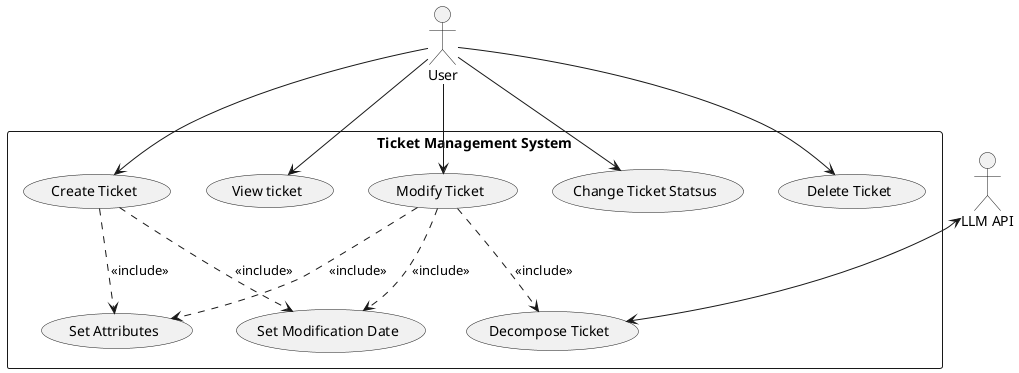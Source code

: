 ```plantuml
@startuml Ticket Management System Use Cases

' Actors
:User: as user
:LLM API: as llm

' Use case packages
rectangle "Ticket Management System" {
  usecase "Create Ticket" as createTicket
  usecase "Set Attributes" as setTicketAttributes
  usecase "Set Modification Date" as updateModificationDate
  usecase "View ticket" as viewTicket
  
  usecase "Modify Ticket" as modifyTicket
  usecase "Decompose Ticket" as decomposeTicket
  
  usecase "Change Ticket Statsus" as changeTicketStatus
  usecase "Delete Ticket" as deleteTicket
}

' Relationships
user --> createTicket
user --> modifyTicket
user --> changeTicketStatus
user --> viewTicket
user --> deleteTicket
llm <--> decomposeTicket

createTicket ..> setTicketAttributes : <<include>>
createTicket ..> updateModificationDate : <<include>>

modifyTicket ..> setTicketAttributes : <<include>>
modifyTicket ..> updateModificationDate : <<include>>
modifyTicket ..>  decomposeTicket : <<include>>

@enduml
```